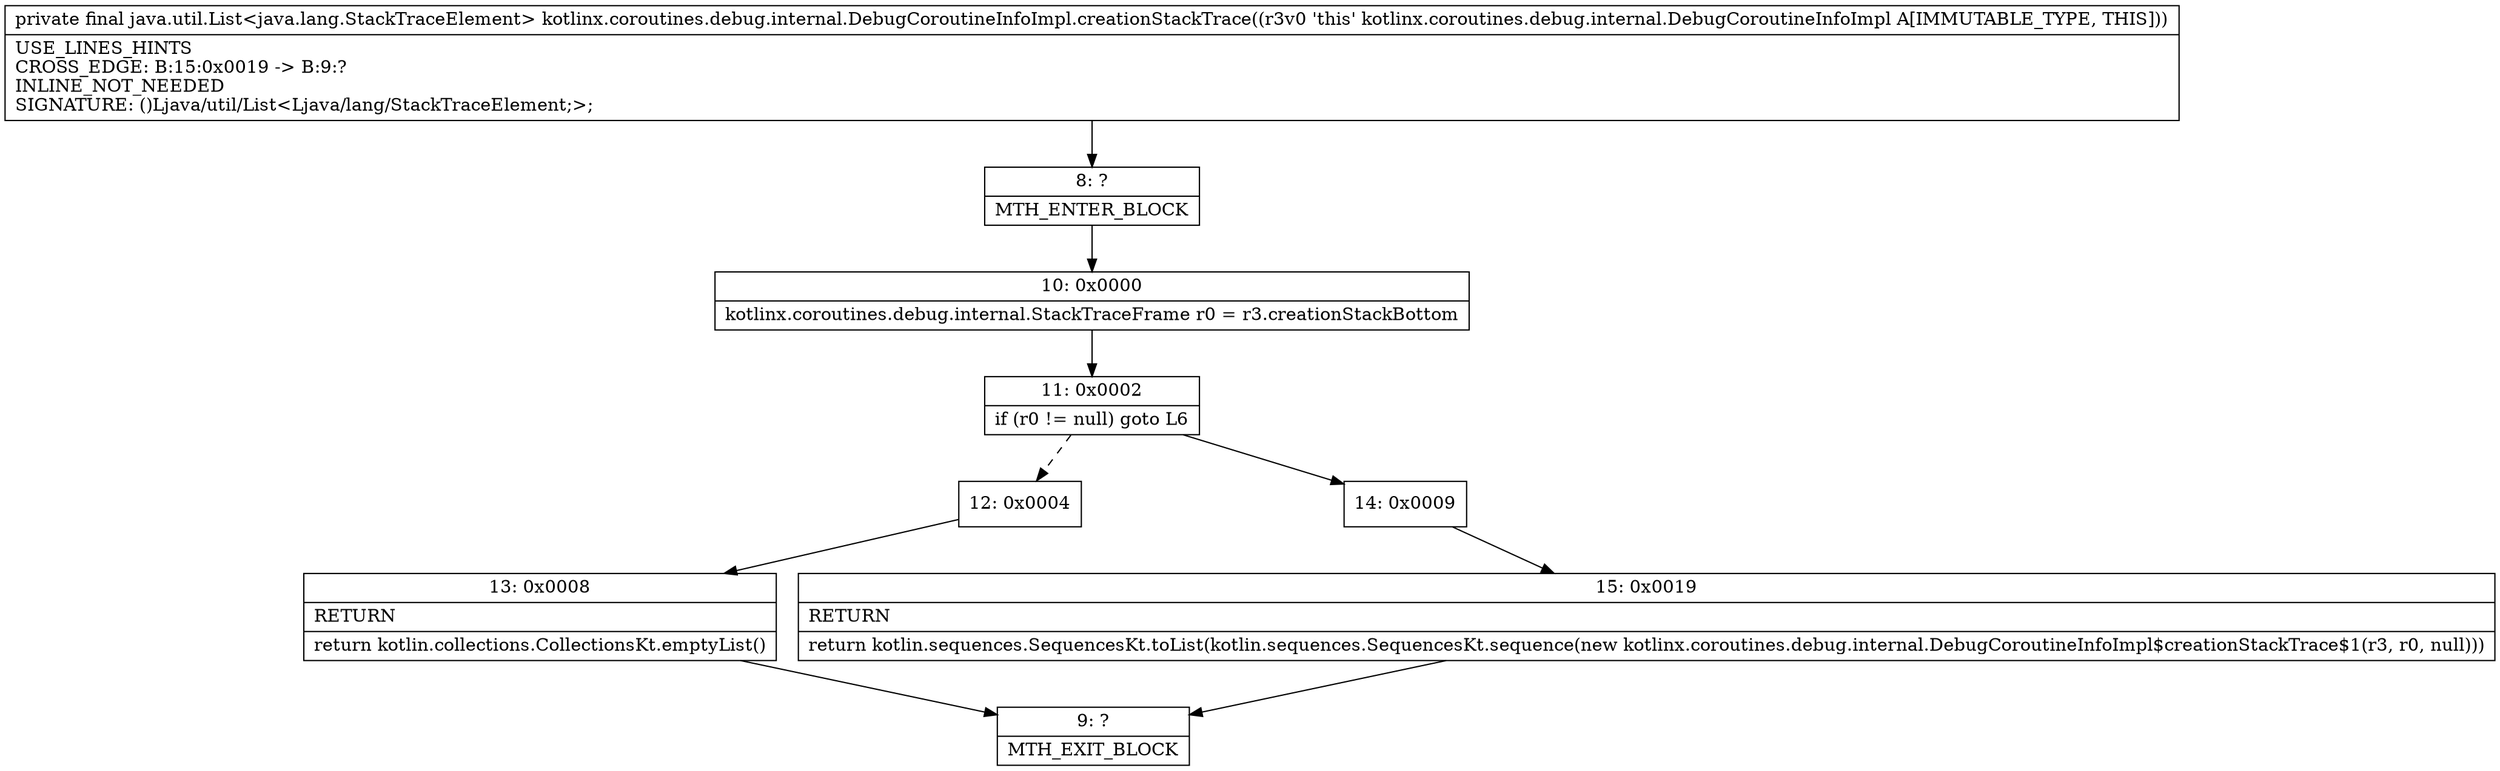 digraph "CFG forkotlinx.coroutines.debug.internal.DebugCoroutineInfoImpl.creationStackTrace()Ljava\/util\/List;" {
Node_8 [shape=record,label="{8\:\ ?|MTH_ENTER_BLOCK\l}"];
Node_10 [shape=record,label="{10\:\ 0x0000|kotlinx.coroutines.debug.internal.StackTraceFrame r0 = r3.creationStackBottom\l}"];
Node_11 [shape=record,label="{11\:\ 0x0002|if (r0 != null) goto L6\l}"];
Node_12 [shape=record,label="{12\:\ 0x0004}"];
Node_13 [shape=record,label="{13\:\ 0x0008|RETURN\l|return kotlin.collections.CollectionsKt.emptyList()\l}"];
Node_9 [shape=record,label="{9\:\ ?|MTH_EXIT_BLOCK\l}"];
Node_14 [shape=record,label="{14\:\ 0x0009}"];
Node_15 [shape=record,label="{15\:\ 0x0019|RETURN\l|return kotlin.sequences.SequencesKt.toList(kotlin.sequences.SequencesKt.sequence(new kotlinx.coroutines.debug.internal.DebugCoroutineInfoImpl$creationStackTrace$1(r3, r0, null)))\l}"];
MethodNode[shape=record,label="{private final java.util.List\<java.lang.StackTraceElement\> kotlinx.coroutines.debug.internal.DebugCoroutineInfoImpl.creationStackTrace((r3v0 'this' kotlinx.coroutines.debug.internal.DebugCoroutineInfoImpl A[IMMUTABLE_TYPE, THIS]))  | USE_LINES_HINTS\lCROSS_EDGE: B:15:0x0019 \-\> B:9:?\lINLINE_NOT_NEEDED\lSIGNATURE: ()Ljava\/util\/List\<Ljava\/lang\/StackTraceElement;\>;\l}"];
MethodNode -> Node_8;Node_8 -> Node_10;
Node_10 -> Node_11;
Node_11 -> Node_12[style=dashed];
Node_11 -> Node_14;
Node_12 -> Node_13;
Node_13 -> Node_9;
Node_14 -> Node_15;
Node_15 -> Node_9;
}

